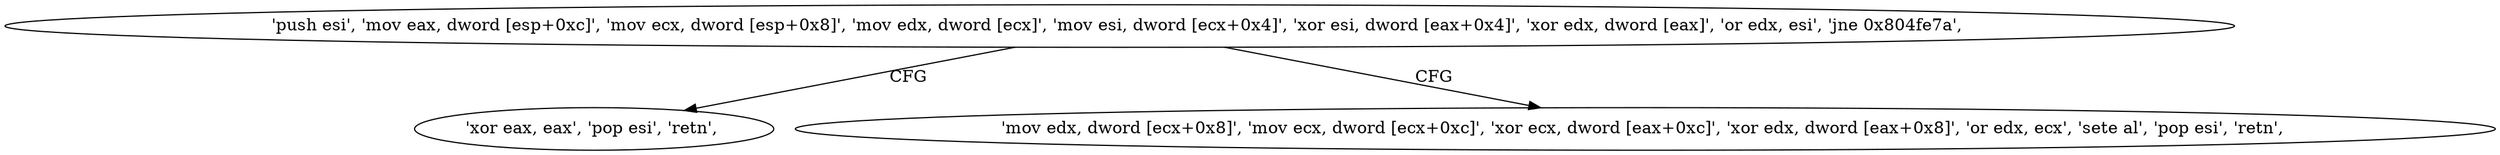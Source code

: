 digraph "func" {
"134544976" [label = "'push esi', 'mov eax, dword [esp+0xc]', 'mov ecx, dword [esp+0x8]', 'mov edx, dword [ecx]', 'mov esi, dword [ecx+0x4]', 'xor esi, dword [eax+0x4]', 'xor edx, dword [eax]', 'or edx, esi', 'jne 0x804fe7a', " ]
"134545018" [label = "'xor eax, eax', 'pop esi', 'retn', " ]
"134544999" [label = "'mov edx, dword [ecx+0x8]', 'mov ecx, dword [ecx+0xc]', 'xor ecx, dword [eax+0xc]', 'xor edx, dword [eax+0x8]', 'or edx, ecx', 'sete al', 'pop esi', 'retn', " ]
"134544976" -> "134545018" [ label = "CFG" ]
"134544976" -> "134544999" [ label = "CFG" ]
}

